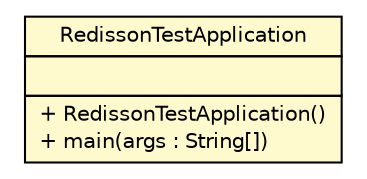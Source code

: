 #!/usr/local/bin/dot
#
# Class diagram 
# Generated by UMLGraph version R5_6-24-gf6e263 (http://www.umlgraph.org/)
#

digraph G {
	edge [fontname="Helvetica",fontsize=10,labelfontname="Helvetica",labelfontsize=10];
	node [fontname="Helvetica",fontsize=10,shape=plaintext];
	nodesep=0.25;
	ranksep=0.5;
	// top.infra.cloudready.test.RedissonTestApplication
	c12 [label=<<table title="top.infra.cloudready.test.RedissonTestApplication" border="0" cellborder="1" cellspacing="0" cellpadding="2" port="p" bgcolor="lemonChiffon" href="./RedissonTestApplication.html">
		<tr><td><table border="0" cellspacing="0" cellpadding="1">
<tr><td align="center" balign="center"> RedissonTestApplication </td></tr>
		</table></td></tr>
		<tr><td><table border="0" cellspacing="0" cellpadding="1">
<tr><td align="left" balign="left">  </td></tr>
		</table></td></tr>
		<tr><td><table border="0" cellspacing="0" cellpadding="1">
<tr><td align="left" balign="left"> + RedissonTestApplication() </td></tr>
<tr><td align="left" balign="left"> + main(args : String[]) </td></tr>
		</table></td></tr>
		</table>>, URL="./RedissonTestApplication.html", fontname="Helvetica", fontcolor="black", fontsize=10.0];
}

